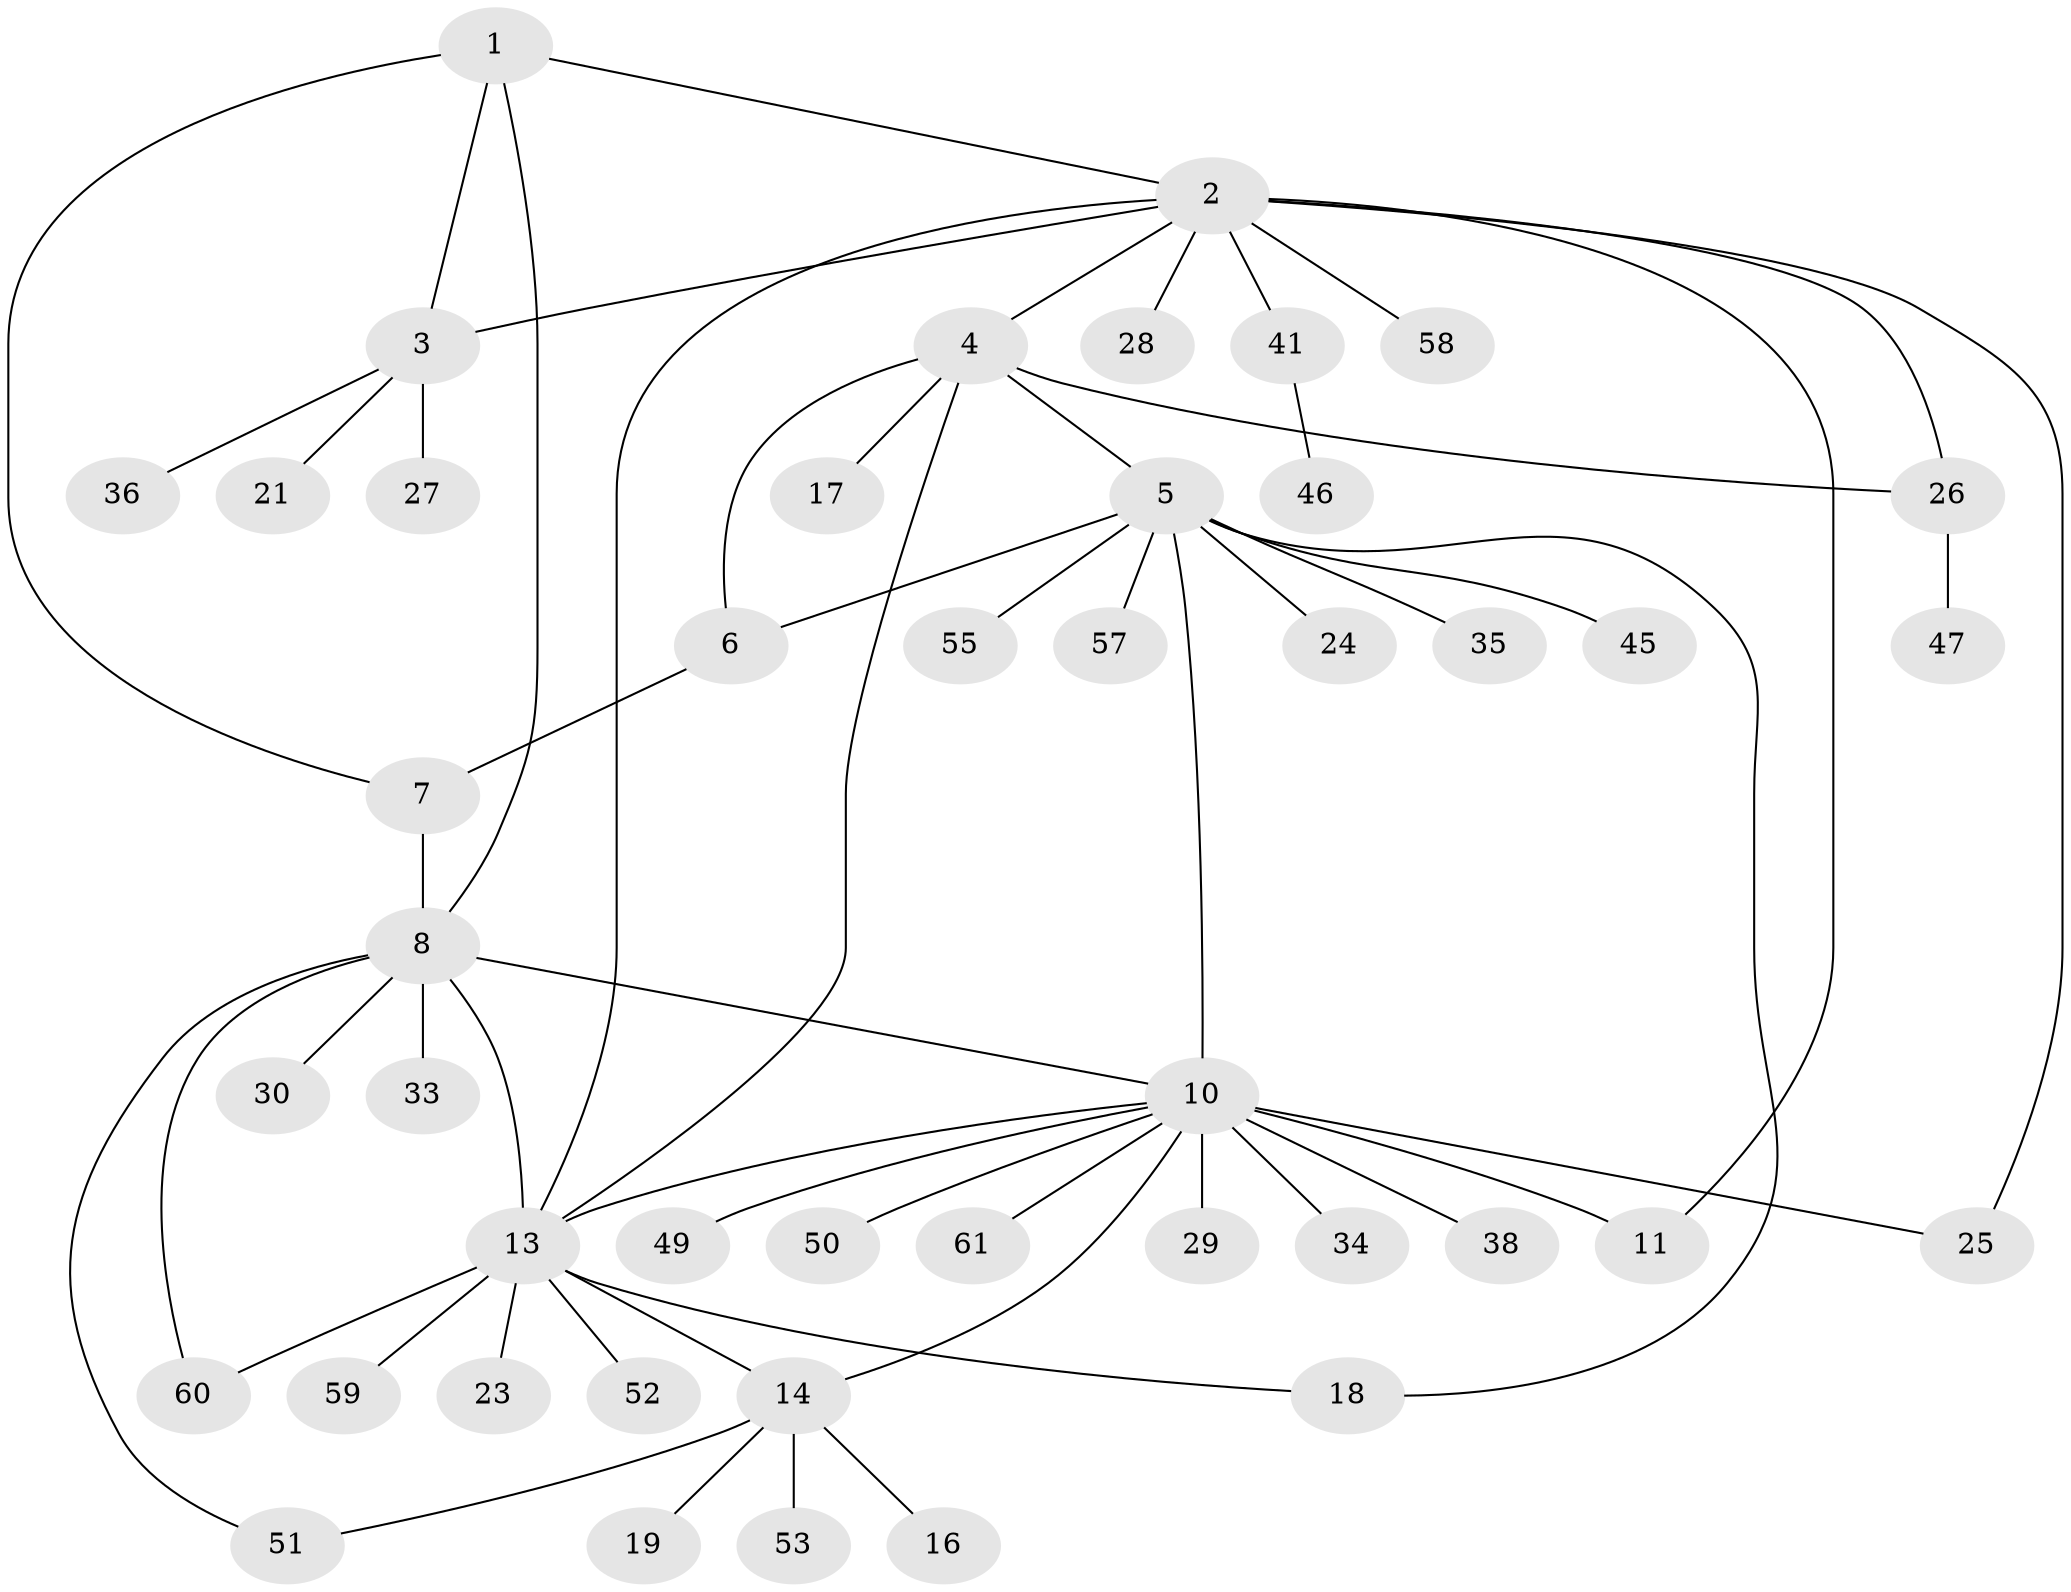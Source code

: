// original degree distribution, {3: 0.08064516129032258, 10: 0.03225806451612903, 6: 0.016129032258064516, 7: 0.016129032258064516, 4: 0.06451612903225806, 9: 0.016129032258064516, 11: 0.03225806451612903, 5: 0.016129032258064516, 2: 0.1774193548387097, 1: 0.5483870967741935}
// Generated by graph-tools (version 1.1) at 2025/42/03/06/25 10:42:11]
// undirected, 45 vertices, 59 edges
graph export_dot {
graph [start="1"]
  node [color=gray90,style=filled];
  1 [super="+9"];
  2 [super="+22"];
  3 [super="+40"];
  4 [super="+20"];
  5 [super="+43"];
  6 [super="+32"];
  7;
  8 [super="+31"];
  10 [super="+12"];
  11;
  13 [super="+42"];
  14 [super="+15"];
  16 [super="+39"];
  17;
  18;
  19;
  21;
  23;
  24 [super="+37"];
  25;
  26 [super="+44"];
  27;
  28;
  29;
  30 [super="+54"];
  33;
  34;
  35 [super="+56"];
  36;
  38;
  41 [super="+48"];
  45;
  46;
  47;
  49;
  50;
  51;
  52;
  53;
  55 [super="+62"];
  57;
  58;
  59;
  60;
  61;
  1 -- 2;
  1 -- 3;
  1 -- 8;
  1 -- 7;
  2 -- 3;
  2 -- 4;
  2 -- 11;
  2 -- 13;
  2 -- 25;
  2 -- 26;
  2 -- 28;
  2 -- 41;
  2 -- 58;
  3 -- 21;
  3 -- 27;
  3 -- 36;
  4 -- 5;
  4 -- 6;
  4 -- 13;
  4 -- 17;
  4 -- 26;
  5 -- 6;
  5 -- 10;
  5 -- 18;
  5 -- 24;
  5 -- 35;
  5 -- 45;
  5 -- 55;
  5 -- 57;
  6 -- 7;
  7 -- 8;
  8 -- 10;
  8 -- 13;
  8 -- 30;
  8 -- 33;
  8 -- 51;
  8 -- 60;
  10 -- 11 [weight=2];
  10 -- 25;
  10 -- 29;
  10 -- 34;
  10 -- 38;
  10 -- 49;
  10 -- 50;
  10 -- 61;
  10 -- 14;
  10 -- 13;
  13 -- 14 [weight=2];
  13 -- 18;
  13 -- 23;
  13 -- 52;
  13 -- 59;
  13 -- 60;
  14 -- 16;
  14 -- 53;
  14 -- 51;
  14 -- 19;
  26 -- 47;
  41 -- 46;
}
